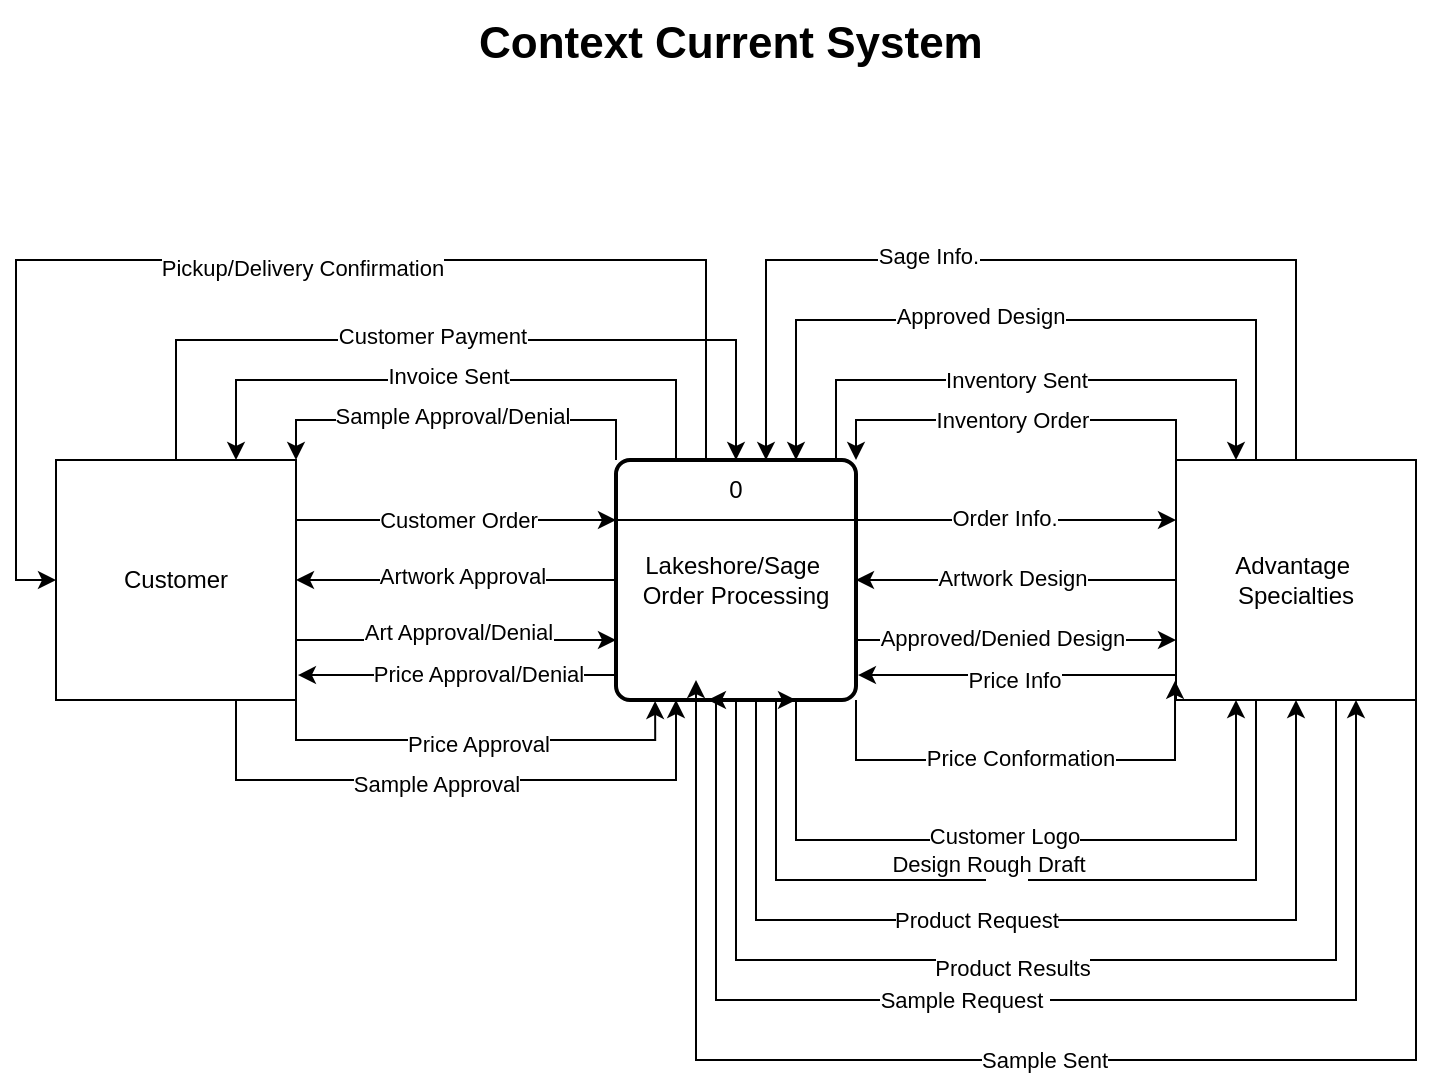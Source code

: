 <mxfile version="24.0.1" type="github">
  <diagram name="Page-1" id="ntdhMumOz50RIHo8f7c1">
    <mxGraphModel dx="1370" dy="1136" grid="1" gridSize="10" guides="1" tooltips="1" connect="1" arrows="1" fold="1" page="1" pageScale="1" pageWidth="1400" pageHeight="850" math="0" shadow="0">
      <root>
        <mxCell id="0" />
        <mxCell id="1" parent="0" />
        <mxCell id="DIaVqEg2Kyk234NQ28uX-6" style="edgeStyle=orthogonalEdgeStyle;rounded=0;orthogonalLoop=1;jettySize=auto;html=1;exitX=1;exitY=0.25;exitDx=0;exitDy=0;entryX=0;entryY=0.25;entryDx=0;entryDy=0;" edge="1" parent="1" source="DIaVqEg2Kyk234NQ28uX-1" target="DIaVqEg2Kyk234NQ28uX-2">
          <mxGeometry relative="1" as="geometry" />
        </mxCell>
        <mxCell id="DIaVqEg2Kyk234NQ28uX-7" value="Customer Order" style="edgeLabel;html=1;align=center;verticalAlign=middle;resizable=0;points=[];" vertex="1" connectable="0" parent="DIaVqEg2Kyk234NQ28uX-6">
          <mxGeometry x="0.013" relative="1" as="geometry">
            <mxPoint as="offset" />
          </mxGeometry>
        </mxCell>
        <mxCell id="DIaVqEg2Kyk234NQ28uX-10" style="edgeStyle=orthogonalEdgeStyle;rounded=0;orthogonalLoop=1;jettySize=auto;html=1;exitX=1;exitY=0.75;exitDx=0;exitDy=0;entryX=0;entryY=0.75;entryDx=0;entryDy=0;" edge="1" parent="1" source="DIaVqEg2Kyk234NQ28uX-1" target="DIaVqEg2Kyk234NQ28uX-2">
          <mxGeometry relative="1" as="geometry" />
        </mxCell>
        <mxCell id="DIaVqEg2Kyk234NQ28uX-12" value="Art Approval/Denial" style="edgeLabel;html=1;align=center;verticalAlign=middle;resizable=0;points=[];" vertex="1" connectable="0" parent="DIaVqEg2Kyk234NQ28uX-10">
          <mxGeometry x="0.013" y="4" relative="1" as="geometry">
            <mxPoint as="offset" />
          </mxGeometry>
        </mxCell>
        <mxCell id="DIaVqEg2Kyk234NQ28uX-67" style="edgeStyle=orthogonalEdgeStyle;rounded=0;orthogonalLoop=1;jettySize=auto;html=1;exitX=0.75;exitY=1;exitDx=0;exitDy=0;entryX=0.25;entryY=1;entryDx=0;entryDy=0;" edge="1" parent="1" source="DIaVqEg2Kyk234NQ28uX-1" target="DIaVqEg2Kyk234NQ28uX-2">
          <mxGeometry relative="1" as="geometry">
            <Array as="points">
              <mxPoint x="450" y="420" />
              <mxPoint x="670" y="420" />
            </Array>
          </mxGeometry>
        </mxCell>
        <mxCell id="DIaVqEg2Kyk234NQ28uX-68" value="Sample Approval" style="edgeLabel;html=1;align=center;verticalAlign=middle;resizable=0;points=[];" vertex="1" connectable="0" parent="DIaVqEg2Kyk234NQ28uX-67">
          <mxGeometry x="-0.067" y="-2" relative="1" as="geometry">
            <mxPoint as="offset" />
          </mxGeometry>
        </mxCell>
        <mxCell id="DIaVqEg2Kyk234NQ28uX-73" style="edgeStyle=orthogonalEdgeStyle;rounded=0;orthogonalLoop=1;jettySize=auto;html=1;exitX=0.5;exitY=0;exitDx=0;exitDy=0;entryX=0.5;entryY=0;entryDx=0;entryDy=0;" edge="1" parent="1" source="DIaVqEg2Kyk234NQ28uX-1" target="DIaVqEg2Kyk234NQ28uX-39">
          <mxGeometry relative="1" as="geometry">
            <Array as="points">
              <mxPoint x="420" y="200" />
              <mxPoint x="700" y="200" />
            </Array>
          </mxGeometry>
        </mxCell>
        <mxCell id="DIaVqEg2Kyk234NQ28uX-74" value="Customer Payment" style="edgeLabel;html=1;align=center;verticalAlign=middle;resizable=0;points=[];" vertex="1" connectable="0" parent="DIaVqEg2Kyk234NQ28uX-73">
          <mxGeometry x="-0.06" y="2" relative="1" as="geometry">
            <mxPoint as="offset" />
          </mxGeometry>
        </mxCell>
        <mxCell id="DIaVqEg2Kyk234NQ28uX-1" value="Customer" style="whiteSpace=wrap;html=1;aspect=fixed;" vertex="1" parent="1">
          <mxGeometry x="360" y="260" width="120" height="120" as="geometry" />
        </mxCell>
        <mxCell id="DIaVqEg2Kyk234NQ28uX-8" style="edgeStyle=orthogonalEdgeStyle;rounded=0;orthogonalLoop=1;jettySize=auto;html=1;exitX=0;exitY=0.5;exitDx=0;exitDy=0;entryX=1;entryY=0.5;entryDx=0;entryDy=0;" edge="1" parent="1" source="DIaVqEg2Kyk234NQ28uX-2" target="DIaVqEg2Kyk234NQ28uX-1">
          <mxGeometry relative="1" as="geometry" />
        </mxCell>
        <mxCell id="DIaVqEg2Kyk234NQ28uX-9" value="Artwork Approval" style="edgeLabel;html=1;align=center;verticalAlign=middle;resizable=0;points=[];" vertex="1" connectable="0" parent="DIaVqEg2Kyk234NQ28uX-8">
          <mxGeometry x="-0.03" y="-2" relative="1" as="geometry">
            <mxPoint as="offset" />
          </mxGeometry>
        </mxCell>
        <mxCell id="DIaVqEg2Kyk234NQ28uX-19" style="edgeStyle=orthogonalEdgeStyle;rounded=0;orthogonalLoop=1;jettySize=auto;html=1;exitX=1;exitY=0.25;exitDx=0;exitDy=0;entryX=0;entryY=0.25;entryDx=0;entryDy=0;" edge="1" parent="1" source="DIaVqEg2Kyk234NQ28uX-2" target="DIaVqEg2Kyk234NQ28uX-3">
          <mxGeometry relative="1" as="geometry" />
        </mxCell>
        <mxCell id="DIaVqEg2Kyk234NQ28uX-20" value="Order Info." style="edgeLabel;html=1;align=center;verticalAlign=middle;resizable=0;points=[];" vertex="1" connectable="0" parent="DIaVqEg2Kyk234NQ28uX-19">
          <mxGeometry x="-0.077" y="1" relative="1" as="geometry">
            <mxPoint as="offset" />
          </mxGeometry>
        </mxCell>
        <mxCell id="DIaVqEg2Kyk234NQ28uX-30" style="edgeStyle=orthogonalEdgeStyle;rounded=0;orthogonalLoop=1;jettySize=auto;html=1;exitX=1;exitY=0.75;exitDx=0;exitDy=0;entryX=0;entryY=0.75;entryDx=0;entryDy=0;" edge="1" parent="1" source="DIaVqEg2Kyk234NQ28uX-2" target="DIaVqEg2Kyk234NQ28uX-3">
          <mxGeometry relative="1" as="geometry" />
        </mxCell>
        <mxCell id="DIaVqEg2Kyk234NQ28uX-31" value="Approved/Denied Design" style="edgeLabel;html=1;align=center;verticalAlign=middle;resizable=0;points=[];" vertex="1" connectable="0" parent="DIaVqEg2Kyk234NQ28uX-30">
          <mxGeometry x="-0.095" y="1" relative="1" as="geometry">
            <mxPoint as="offset" />
          </mxGeometry>
        </mxCell>
        <mxCell id="DIaVqEg2Kyk234NQ28uX-41" style="edgeStyle=orthogonalEdgeStyle;rounded=0;orthogonalLoop=1;jettySize=auto;html=1;exitX=0.75;exitY=1;exitDx=0;exitDy=0;entryX=0.25;entryY=1;entryDx=0;entryDy=0;" edge="1" parent="1" source="DIaVqEg2Kyk234NQ28uX-2" target="DIaVqEg2Kyk234NQ28uX-3">
          <mxGeometry relative="1" as="geometry">
            <Array as="points">
              <mxPoint x="730" y="450" />
              <mxPoint x="950" y="450" />
            </Array>
          </mxGeometry>
        </mxCell>
        <mxCell id="DIaVqEg2Kyk234NQ28uX-42" value="Customer Logo" style="edgeLabel;html=1;align=center;verticalAlign=middle;resizable=0;points=[];" vertex="1" connectable="0" parent="DIaVqEg2Kyk234NQ28uX-41">
          <mxGeometry x="-0.033" y="2" relative="1" as="geometry">
            <mxPoint as="offset" />
          </mxGeometry>
        </mxCell>
        <mxCell id="DIaVqEg2Kyk234NQ28uX-46" style="edgeStyle=orthogonalEdgeStyle;rounded=0;orthogonalLoop=1;jettySize=auto;html=1;exitX=0.5;exitY=1;exitDx=0;exitDy=0;entryX=0.5;entryY=1;entryDx=0;entryDy=0;" edge="1" parent="1" source="DIaVqEg2Kyk234NQ28uX-2" target="DIaVqEg2Kyk234NQ28uX-3">
          <mxGeometry relative="1" as="geometry">
            <Array as="points">
              <mxPoint x="710" y="380" />
              <mxPoint x="710" y="490" />
              <mxPoint x="980" y="490" />
            </Array>
          </mxGeometry>
        </mxCell>
        <mxCell id="DIaVqEg2Kyk234NQ28uX-47" value="Product Request" style="edgeLabel;html=1;align=center;verticalAlign=middle;resizable=0;points=[];" vertex="1" connectable="0" parent="DIaVqEg2Kyk234NQ28uX-46">
          <mxGeometry x="-0.08" relative="1" as="geometry">
            <mxPoint as="offset" />
          </mxGeometry>
        </mxCell>
        <mxCell id="DIaVqEg2Kyk234NQ28uX-51" style="edgeStyle=orthogonalEdgeStyle;rounded=0;orthogonalLoop=1;jettySize=auto;html=1;exitX=0.25;exitY=1;exitDx=0;exitDy=0;entryX=0.75;entryY=1;entryDx=0;entryDy=0;" edge="1" parent="1" source="DIaVqEg2Kyk234NQ28uX-2" target="DIaVqEg2Kyk234NQ28uX-3">
          <mxGeometry relative="1" as="geometry">
            <Array as="points">
              <mxPoint x="690" y="380" />
              <mxPoint x="690" y="530" />
              <mxPoint x="1010" y="530" />
            </Array>
          </mxGeometry>
        </mxCell>
        <mxCell id="DIaVqEg2Kyk234NQ28uX-52" value="Sample Request&amp;nbsp;" style="edgeLabel;html=1;align=center;verticalAlign=middle;resizable=0;points=[];" vertex="1" connectable="0" parent="DIaVqEg2Kyk234NQ28uX-51">
          <mxGeometry x="-0.081" relative="1" as="geometry">
            <mxPoint as="offset" />
          </mxGeometry>
        </mxCell>
        <mxCell id="DIaVqEg2Kyk234NQ28uX-65" style="edgeStyle=orthogonalEdgeStyle;rounded=0;orthogonalLoop=1;jettySize=auto;html=1;exitX=0;exitY=0;exitDx=0;exitDy=0;entryX=1;entryY=0;entryDx=0;entryDy=0;" edge="1" parent="1" source="DIaVqEg2Kyk234NQ28uX-2" target="DIaVqEg2Kyk234NQ28uX-1">
          <mxGeometry relative="1" as="geometry" />
        </mxCell>
        <mxCell id="DIaVqEg2Kyk234NQ28uX-66" value="Sample Approval/Denial" style="edgeLabel;html=1;align=center;verticalAlign=middle;resizable=0;points=[];" vertex="1" connectable="0" parent="DIaVqEg2Kyk234NQ28uX-65">
          <mxGeometry x="0.02" y="-2" relative="1" as="geometry">
            <mxPoint as="offset" />
          </mxGeometry>
        </mxCell>
        <mxCell id="DIaVqEg2Kyk234NQ28uX-2" value="Lakeshore/Sage&amp;nbsp;&lt;div&gt;Order Processing&lt;/div&gt;" style="rounded=1;whiteSpace=wrap;html=1;absoluteArcSize=1;arcSize=14;strokeWidth=2;" vertex="1" parent="1">
          <mxGeometry x="640" y="260" width="120" height="120" as="geometry" />
        </mxCell>
        <mxCell id="DIaVqEg2Kyk234NQ28uX-25" style="edgeStyle=orthogonalEdgeStyle;rounded=0;orthogonalLoop=1;jettySize=auto;html=1;exitX=0;exitY=0.5;exitDx=0;exitDy=0;" edge="1" parent="1" source="DIaVqEg2Kyk234NQ28uX-3" target="DIaVqEg2Kyk234NQ28uX-2">
          <mxGeometry relative="1" as="geometry" />
        </mxCell>
        <mxCell id="DIaVqEg2Kyk234NQ28uX-26" value="Artwork Design" style="edgeLabel;html=1;align=center;verticalAlign=middle;resizable=0;points=[];" vertex="1" connectable="0" parent="DIaVqEg2Kyk234NQ28uX-25">
          <mxGeometry x="0.023" y="-1" relative="1" as="geometry">
            <mxPoint as="offset" />
          </mxGeometry>
        </mxCell>
        <mxCell id="DIaVqEg2Kyk234NQ28uX-43" style="edgeStyle=orthogonalEdgeStyle;rounded=0;orthogonalLoop=1;jettySize=auto;html=1;exitX=0.5;exitY=1;exitDx=0;exitDy=0;" edge="1" parent="1" source="DIaVqEg2Kyk234NQ28uX-3">
          <mxGeometry relative="1" as="geometry">
            <mxPoint x="730" y="380" as="targetPoint" />
            <Array as="points">
              <mxPoint x="960" y="380" />
              <mxPoint x="960" y="470" />
              <mxPoint x="720" y="470" />
              <mxPoint x="720" y="380" />
            </Array>
          </mxGeometry>
        </mxCell>
        <mxCell id="DIaVqEg2Kyk234NQ28uX-44" value="Text" style="edgeLabel;html=1;align=center;verticalAlign=middle;resizable=0;points=[];" vertex="1" connectable="0" parent="DIaVqEg2Kyk234NQ28uX-43">
          <mxGeometry x="0.045" y="-6" relative="1" as="geometry">
            <mxPoint as="offset" />
          </mxGeometry>
        </mxCell>
        <mxCell id="DIaVqEg2Kyk234NQ28uX-45" value="Design Rough Draft" style="edgeLabel;html=1;align=center;verticalAlign=middle;resizable=0;points=[];" vertex="1" connectable="0" parent="DIaVqEg2Kyk234NQ28uX-43">
          <mxGeometry x="0.084" y="-8" relative="1" as="geometry">
            <mxPoint as="offset" />
          </mxGeometry>
        </mxCell>
        <mxCell id="DIaVqEg2Kyk234NQ28uX-53" style="edgeStyle=orthogonalEdgeStyle;rounded=0;orthogonalLoop=1;jettySize=auto;html=1;exitX=1;exitY=1;exitDx=0;exitDy=0;" edge="1" parent="1" source="DIaVqEg2Kyk234NQ28uX-3">
          <mxGeometry relative="1" as="geometry">
            <mxPoint x="680" y="370" as="targetPoint" />
            <Array as="points">
              <mxPoint x="1040" y="560" />
              <mxPoint x="680" y="560" />
              <mxPoint x="680" y="380" />
            </Array>
          </mxGeometry>
        </mxCell>
        <mxCell id="DIaVqEg2Kyk234NQ28uX-54" value="Sample Sent" style="edgeLabel;html=1;align=center;verticalAlign=middle;resizable=0;points=[];" vertex="1" connectable="0" parent="DIaVqEg2Kyk234NQ28uX-53">
          <mxGeometry x="0.003" relative="1" as="geometry">
            <mxPoint as="offset" />
          </mxGeometry>
        </mxCell>
        <mxCell id="DIaVqEg2Kyk234NQ28uX-55" style="edgeStyle=orthogonalEdgeStyle;rounded=0;orthogonalLoop=1;jettySize=auto;html=1;exitX=0;exitY=0;exitDx=0;exitDy=0;entryX=1;entryY=0;entryDx=0;entryDy=0;" edge="1" parent="1" source="DIaVqEg2Kyk234NQ28uX-3" target="DIaVqEg2Kyk234NQ28uX-2">
          <mxGeometry relative="1" as="geometry" />
        </mxCell>
        <mxCell id="DIaVqEg2Kyk234NQ28uX-56" value="Inventory Order" style="edgeLabel;html=1;align=center;verticalAlign=middle;resizable=0;points=[];" vertex="1" connectable="0" parent="DIaVqEg2Kyk234NQ28uX-55">
          <mxGeometry x="0.02" relative="1" as="geometry">
            <mxPoint as="offset" />
          </mxGeometry>
        </mxCell>
        <mxCell id="DIaVqEg2Kyk234NQ28uX-59" style="edgeStyle=orthogonalEdgeStyle;rounded=0;orthogonalLoop=1;jettySize=auto;html=1;exitX=0.5;exitY=0;exitDx=0;exitDy=0;entryX=1;entryY=0;entryDx=0;entryDy=0;" edge="1" parent="1" source="DIaVqEg2Kyk234NQ28uX-3" target="DIaVqEg2Kyk234NQ28uX-39">
          <mxGeometry relative="1" as="geometry">
            <Array as="points">
              <mxPoint x="960" y="260" />
              <mxPoint x="960" y="190" />
              <mxPoint x="730" y="190" />
            </Array>
          </mxGeometry>
        </mxCell>
        <mxCell id="DIaVqEg2Kyk234NQ28uX-60" value="Approved Design" style="edgeLabel;html=1;align=center;verticalAlign=middle;resizable=0;points=[];" vertex="1" connectable="0" parent="DIaVqEg2Kyk234NQ28uX-59">
          <mxGeometry x="0.169" y="-2" relative="1" as="geometry">
            <mxPoint as="offset" />
          </mxGeometry>
        </mxCell>
        <mxCell id="DIaVqEg2Kyk234NQ28uX-61" style="edgeStyle=orthogonalEdgeStyle;rounded=0;orthogonalLoop=1;jettySize=auto;html=1;exitX=0.5;exitY=0;exitDx=0;exitDy=0;entryX=0.75;entryY=0;entryDx=0;entryDy=0;" edge="1" parent="1" source="DIaVqEg2Kyk234NQ28uX-3" target="DIaVqEg2Kyk234NQ28uX-39">
          <mxGeometry relative="1" as="geometry">
            <Array as="points">
              <mxPoint x="980" y="160" />
              <mxPoint x="715" y="160" />
            </Array>
          </mxGeometry>
        </mxCell>
        <mxCell id="DIaVqEg2Kyk234NQ28uX-62" value="Sage Info." style="edgeLabel;html=1;align=center;verticalAlign=middle;resizable=0;points=[];" vertex="1" connectable="0" parent="DIaVqEg2Kyk234NQ28uX-61">
          <mxGeometry x="0.222" y="-2" relative="1" as="geometry">
            <mxPoint as="offset" />
          </mxGeometry>
        </mxCell>
        <mxCell id="DIaVqEg2Kyk234NQ28uX-3" value="Advantage&amp;nbsp;&lt;div&gt;Specialties&lt;/div&gt;" style="whiteSpace=wrap;html=1;aspect=fixed;" vertex="1" parent="1">
          <mxGeometry x="920" y="260" width="120" height="120" as="geometry" />
        </mxCell>
        <mxCell id="DIaVqEg2Kyk234NQ28uX-4" value="&lt;font style=&quot;font-size: 22px;&quot;&gt;&lt;b&gt;Context Current System&amp;nbsp;&lt;/b&gt;&lt;/font&gt;&lt;div style=&quot;font-size: 22px;&quot;&gt;&lt;br&gt;&lt;/div&gt;" style="text;html=1;align=center;verticalAlign=middle;resizable=0;points=[];autosize=1;strokeColor=none;fillColor=none;" vertex="1" parent="1">
          <mxGeometry x="560" y="30" width="280" height="70" as="geometry" />
        </mxCell>
        <mxCell id="DIaVqEg2Kyk234NQ28uX-15" style="edgeStyle=orthogonalEdgeStyle;rounded=0;orthogonalLoop=1;jettySize=auto;html=1;exitX=0;exitY=0.75;exitDx=0;exitDy=0;entryX=1.008;entryY=0.896;entryDx=0;entryDy=0;entryPerimeter=0;" edge="1" parent="1" source="DIaVqEg2Kyk234NQ28uX-2" target="DIaVqEg2Kyk234NQ28uX-1">
          <mxGeometry relative="1" as="geometry">
            <Array as="points">
              <mxPoint x="640" y="368" />
            </Array>
          </mxGeometry>
        </mxCell>
        <mxCell id="DIaVqEg2Kyk234NQ28uX-16" value="Price Approval/Denial" style="edgeLabel;html=1;align=center;verticalAlign=middle;resizable=0;points=[];" vertex="1" connectable="0" parent="DIaVqEg2Kyk234NQ28uX-15">
          <mxGeometry x="0.239" y="-1" relative="1" as="geometry">
            <mxPoint x="23" as="offset" />
          </mxGeometry>
        </mxCell>
        <mxCell id="DIaVqEg2Kyk234NQ28uX-17" style="edgeStyle=orthogonalEdgeStyle;rounded=0;orthogonalLoop=1;jettySize=auto;html=1;exitX=1;exitY=1;exitDx=0;exitDy=0;entryX=0.163;entryY=1.004;entryDx=0;entryDy=0;entryPerimeter=0;" edge="1" parent="1" source="DIaVqEg2Kyk234NQ28uX-1" target="DIaVqEg2Kyk234NQ28uX-2">
          <mxGeometry relative="1" as="geometry" />
        </mxCell>
        <mxCell id="DIaVqEg2Kyk234NQ28uX-18" value="Price Approval" style="edgeLabel;html=1;align=center;verticalAlign=middle;resizable=0;points=[];" vertex="1" connectable="0" parent="DIaVqEg2Kyk234NQ28uX-17">
          <mxGeometry x="0.013" y="-2" relative="1" as="geometry">
            <mxPoint as="offset" />
          </mxGeometry>
        </mxCell>
        <mxCell id="DIaVqEg2Kyk234NQ28uX-32" style="edgeStyle=orthogonalEdgeStyle;rounded=0;orthogonalLoop=1;jettySize=auto;html=1;exitX=1;exitY=1;exitDx=0;exitDy=0;entryX=-0.004;entryY=0.92;entryDx=0;entryDy=0;entryPerimeter=0;" edge="1" parent="1" source="DIaVqEg2Kyk234NQ28uX-2" target="DIaVqEg2Kyk234NQ28uX-3">
          <mxGeometry relative="1" as="geometry">
            <Array as="points">
              <mxPoint x="760" y="410" />
              <mxPoint x="919" y="410" />
            </Array>
          </mxGeometry>
        </mxCell>
        <mxCell id="DIaVqEg2Kyk234NQ28uX-33" value="Price Conformation" style="edgeLabel;html=1;align=center;verticalAlign=middle;resizable=0;points=[];" vertex="1" connectable="0" parent="DIaVqEg2Kyk234NQ28uX-32">
          <mxGeometry x="-0.03" y="1" relative="1" as="geometry">
            <mxPoint x="1" as="offset" />
          </mxGeometry>
        </mxCell>
        <mxCell id="DIaVqEg2Kyk234NQ28uX-37" style="edgeStyle=orthogonalEdgeStyle;rounded=0;orthogonalLoop=1;jettySize=auto;html=1;exitX=0;exitY=0.75;exitDx=0;exitDy=0;entryX=1.008;entryY=0.896;entryDx=0;entryDy=0;entryPerimeter=0;" edge="1" parent="1" source="DIaVqEg2Kyk234NQ28uX-3" target="DIaVqEg2Kyk234NQ28uX-2">
          <mxGeometry relative="1" as="geometry">
            <Array as="points">
              <mxPoint x="920" y="368" />
            </Array>
          </mxGeometry>
        </mxCell>
        <mxCell id="DIaVqEg2Kyk234NQ28uX-38" value="Price Info" style="edgeLabel;html=1;align=center;verticalAlign=middle;resizable=0;points=[];" vertex="1" connectable="0" parent="DIaVqEg2Kyk234NQ28uX-37">
          <mxGeometry x="0.125" y="2" relative="1" as="geometry">
            <mxPoint x="1" as="offset" />
          </mxGeometry>
        </mxCell>
        <mxCell id="DIaVqEg2Kyk234NQ28uX-57" value="Inventory Sent" style="edgeStyle=orthogonalEdgeStyle;rounded=0;orthogonalLoop=1;jettySize=auto;html=1;exitX=1;exitY=0;exitDx=0;exitDy=0;entryX=0.25;entryY=0;entryDx=0;entryDy=0;" edge="1" parent="1" source="DIaVqEg2Kyk234NQ28uX-39" target="DIaVqEg2Kyk234NQ28uX-3">
          <mxGeometry relative="1" as="geometry">
            <Array as="points">
              <mxPoint x="750" y="260" />
              <mxPoint x="750" y="220" />
              <mxPoint x="950" y="220" />
            </Array>
          </mxGeometry>
        </mxCell>
        <mxCell id="DIaVqEg2Kyk234NQ28uX-69" style="edgeStyle=orthogonalEdgeStyle;rounded=0;orthogonalLoop=1;jettySize=auto;html=1;exitX=0;exitY=0;exitDx=0;exitDy=0;entryX=0.75;entryY=0;entryDx=0;entryDy=0;" edge="1" parent="1" source="DIaVqEg2Kyk234NQ28uX-39" target="DIaVqEg2Kyk234NQ28uX-1">
          <mxGeometry relative="1" as="geometry">
            <Array as="points">
              <mxPoint x="670" y="220" />
              <mxPoint x="450" y="220" />
            </Array>
          </mxGeometry>
        </mxCell>
        <mxCell id="DIaVqEg2Kyk234NQ28uX-71" value="Invoice Sent" style="edgeLabel;html=1;align=center;verticalAlign=middle;resizable=0;points=[];" vertex="1" connectable="0" parent="DIaVqEg2Kyk234NQ28uX-69">
          <mxGeometry x="0.027" y="-2" relative="1" as="geometry">
            <mxPoint as="offset" />
          </mxGeometry>
        </mxCell>
        <mxCell id="DIaVqEg2Kyk234NQ28uX-75" style="edgeStyle=orthogonalEdgeStyle;rounded=0;orthogonalLoop=1;jettySize=auto;html=1;exitX=0.25;exitY=0;exitDx=0;exitDy=0;entryX=0;entryY=0.5;entryDx=0;entryDy=0;" edge="1" parent="1" source="DIaVqEg2Kyk234NQ28uX-39" target="DIaVqEg2Kyk234NQ28uX-1">
          <mxGeometry relative="1" as="geometry">
            <Array as="points">
              <mxPoint x="685" y="160" />
              <mxPoint x="340" y="160" />
              <mxPoint x="340" y="320" />
            </Array>
          </mxGeometry>
        </mxCell>
        <mxCell id="DIaVqEg2Kyk234NQ28uX-76" value="Pickup/Delivery Confirmation" style="edgeLabel;html=1;align=center;verticalAlign=middle;resizable=0;points=[];" vertex="1" connectable="0" parent="DIaVqEg2Kyk234NQ28uX-75">
          <mxGeometry x="-0.03" y="4" relative="1" as="geometry">
            <mxPoint x="1" as="offset" />
          </mxGeometry>
        </mxCell>
        <mxCell id="DIaVqEg2Kyk234NQ28uX-39" value="0" style="text;html=1;align=center;verticalAlign=middle;whiteSpace=wrap;rounded=0;" vertex="1" parent="1">
          <mxGeometry x="670" y="260" width="60" height="30" as="geometry" />
        </mxCell>
        <mxCell id="DIaVqEg2Kyk234NQ28uX-40" value="" style="endArrow=none;html=1;rounded=0;exitX=1;exitY=0.25;exitDx=0;exitDy=0;entryX=0;entryY=0.25;entryDx=0;entryDy=0;" edge="1" parent="1" source="DIaVqEg2Kyk234NQ28uX-2" target="DIaVqEg2Kyk234NQ28uX-2">
          <mxGeometry width="50" height="50" relative="1" as="geometry">
            <mxPoint x="670" y="360" as="sourcePoint" />
            <mxPoint x="640" y="290" as="targetPoint" />
            <Array as="points">
              <mxPoint x="700" y="290" />
            </Array>
          </mxGeometry>
        </mxCell>
        <mxCell id="DIaVqEg2Kyk234NQ28uX-48" style="edgeStyle=orthogonalEdgeStyle;rounded=0;orthogonalLoop=1;jettySize=auto;html=1;exitX=0.75;exitY=1;exitDx=0;exitDy=0;entryX=0.383;entryY=1;entryDx=0;entryDy=0;entryPerimeter=0;" edge="1" parent="1" source="DIaVqEg2Kyk234NQ28uX-3" target="DIaVqEg2Kyk234NQ28uX-2">
          <mxGeometry relative="1" as="geometry">
            <Array as="points">
              <mxPoint x="1000" y="380" />
              <mxPoint x="1000" y="510" />
              <mxPoint x="700" y="510" />
              <mxPoint x="700" y="380" />
            </Array>
          </mxGeometry>
        </mxCell>
        <mxCell id="DIaVqEg2Kyk234NQ28uX-49" value="Product Results" style="edgeLabel;html=1;align=center;verticalAlign=middle;resizable=0;points=[];" vertex="1" connectable="0" parent="DIaVqEg2Kyk234NQ28uX-48">
          <mxGeometry x="0.034" y="4" relative="1" as="geometry">
            <mxPoint as="offset" />
          </mxGeometry>
        </mxCell>
      </root>
    </mxGraphModel>
  </diagram>
</mxfile>
